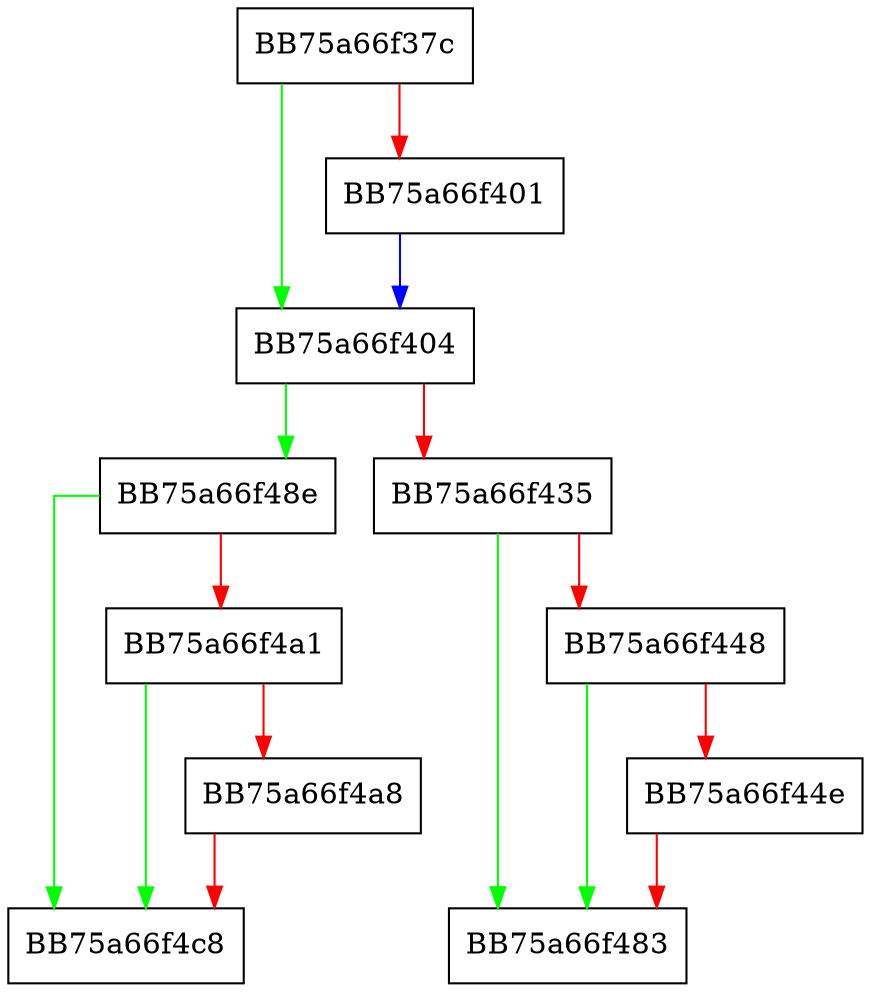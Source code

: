 digraph PlatformInputWin64Ksl {
  node [shape="box"];
  graph [splines=ortho];
  BB75a66f37c -> BB75a66f404 [color="green"];
  BB75a66f37c -> BB75a66f401 [color="red"];
  BB75a66f401 -> BB75a66f404 [color="blue"];
  BB75a66f404 -> BB75a66f48e [color="green"];
  BB75a66f404 -> BB75a66f435 [color="red"];
  BB75a66f435 -> BB75a66f483 [color="green"];
  BB75a66f435 -> BB75a66f448 [color="red"];
  BB75a66f448 -> BB75a66f483 [color="green"];
  BB75a66f448 -> BB75a66f44e [color="red"];
  BB75a66f44e -> BB75a66f483 [color="red"];
  BB75a66f48e -> BB75a66f4c8 [color="green"];
  BB75a66f48e -> BB75a66f4a1 [color="red"];
  BB75a66f4a1 -> BB75a66f4c8 [color="green"];
  BB75a66f4a1 -> BB75a66f4a8 [color="red"];
  BB75a66f4a8 -> BB75a66f4c8 [color="red"];
}